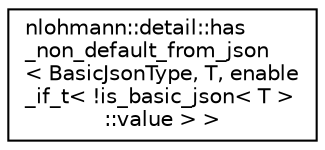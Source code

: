 digraph "Graphical Class Hierarchy"
{
  edge [fontname="Helvetica",fontsize="10",labelfontname="Helvetica",labelfontsize="10"];
  node [fontname="Helvetica",fontsize="10",shape=record];
  rankdir="LR";
  Node0 [label="nlohmann::detail::has\l_non_default_from_json\l\< BasicJsonType, T, enable\l_if_t\< !is_basic_json\< T \>\l::value \> \>",height=0.2,width=0.4,color="black", fillcolor="white", style="filled",URL="$structnlohmann_1_1detail_1_1has__non__default__from__json_3_01BasicJsonType_00_01T_00_01enable__b7a8cd863889b54d1139b207b4233111.html"];
}
